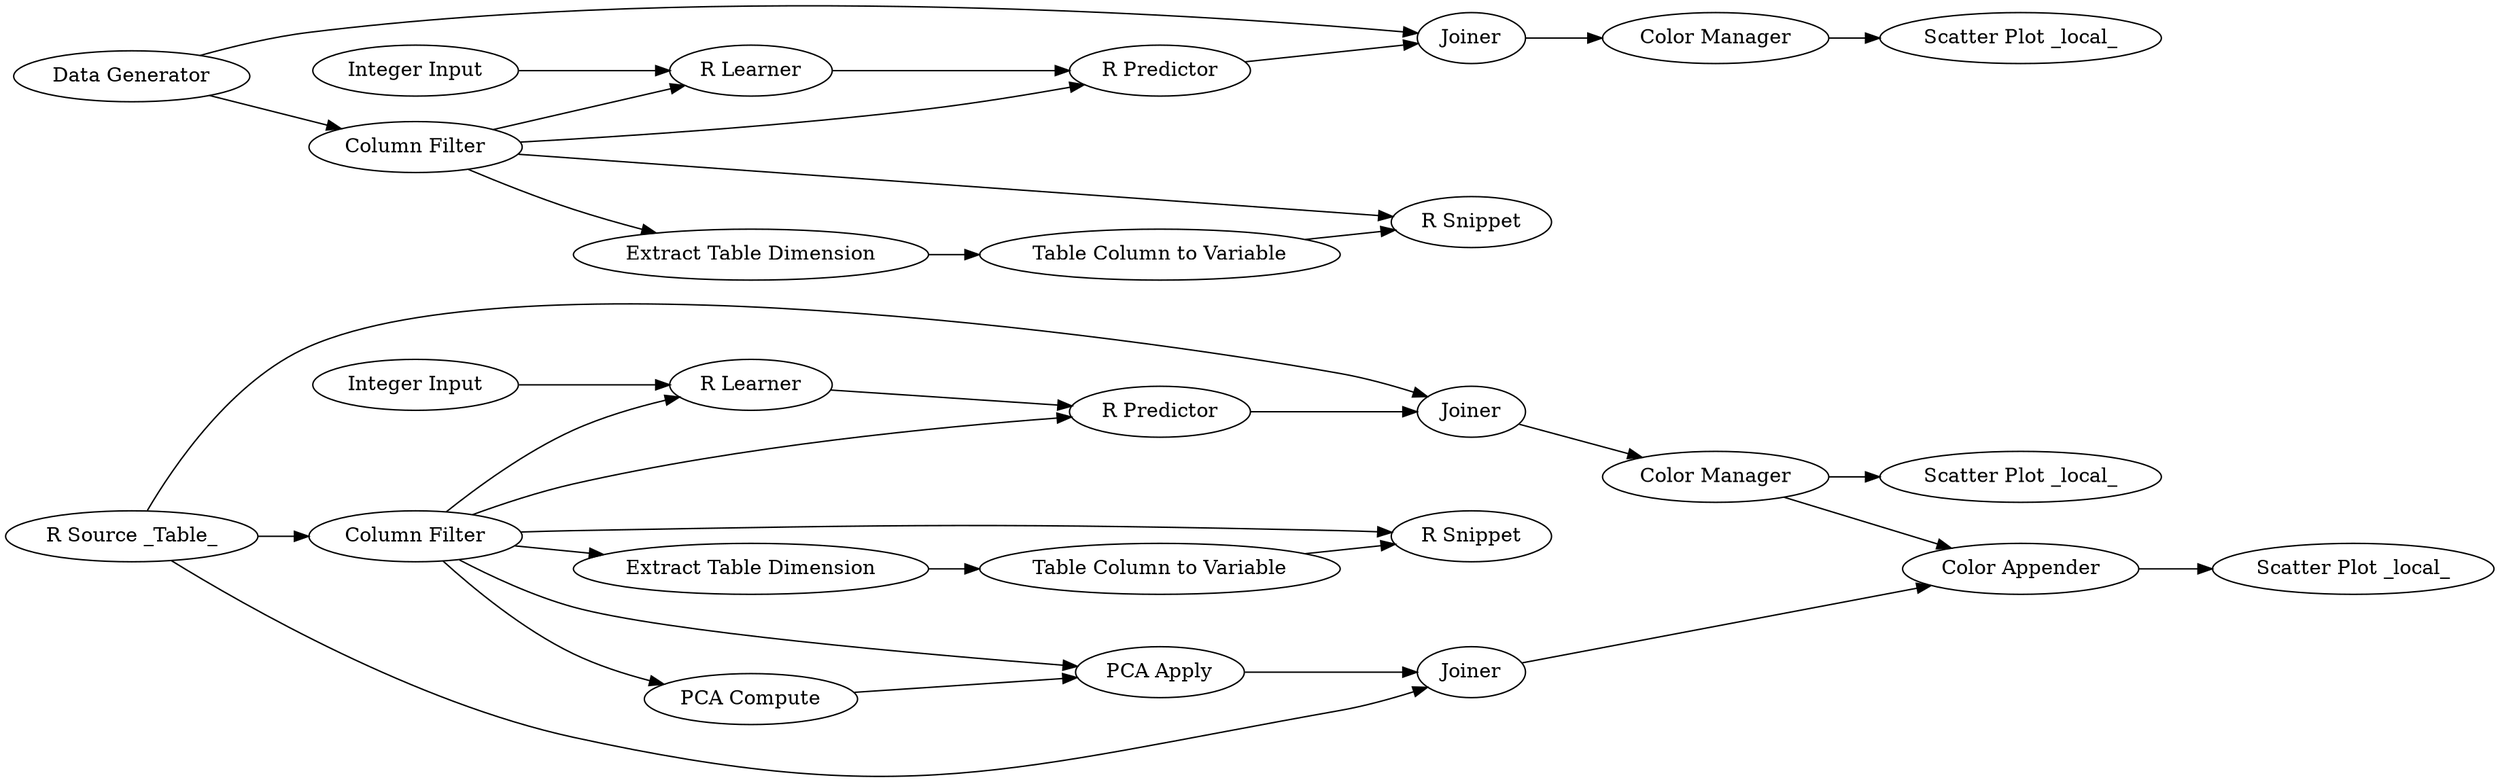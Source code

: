 digraph {
	758 -> 757
	780 -> 783
	763 -> 764
	786 -> 757
	768 -> 767
	767 -> 769
	762 -> 763
	781 -> 782
	784 -> 780
	758 -> 766
	784 -> 781
	774 -> 777
	758 -> 759
	763 -> 767
	761 -> 768
	778 -> 782
	758 -> 770
	781 -> 774
	781 -> 778
	777 -> 775
	782 -> 780
	783 -> 776
	771 -> 773
	765 -> 766
	766 -> 768
	759 -> 762
	761 -> 758
	761 -> 762
	781 -> 775
	773 -> 770
	757 -> 759
	758 -> 771
	785 -> 778
	758 -> 765
	784 [label="Data Generator"]
	758 [label="Column Filter"]
	774 [label="Extract Table Dimension"]
	762 [label=Joiner]
	782 [label="R Predictor"]
	761 [label="R Source _Table_"]
	781 [label="Column Filter"]
	764 [label="Scatter Plot _local_"]
	778 [label="R Learner"]
	775 [label="R Snippet"]
	773 [label="Table Column to Variable"]
	770 [label="R Snippet"]
	785 [label="Integer Input"]
	768 [label=Joiner]
	765 [label="PCA Compute"]
	777 [label="Table Column to Variable"]
	771 [label="Extract Table Dimension"]
	757 [label="R Learner"]
	763 [label="Color Manager"]
	783 [label="Color Manager"]
	776 [label="Scatter Plot _local_"]
	766 [label="PCA Apply"]
	769 [label="Scatter Plot _local_"]
	759 [label="R Predictor"]
	786 [label="Integer Input"]
	767 [label="Color Appender"]
	780 [label=Joiner]
	rankdir=LR
}
